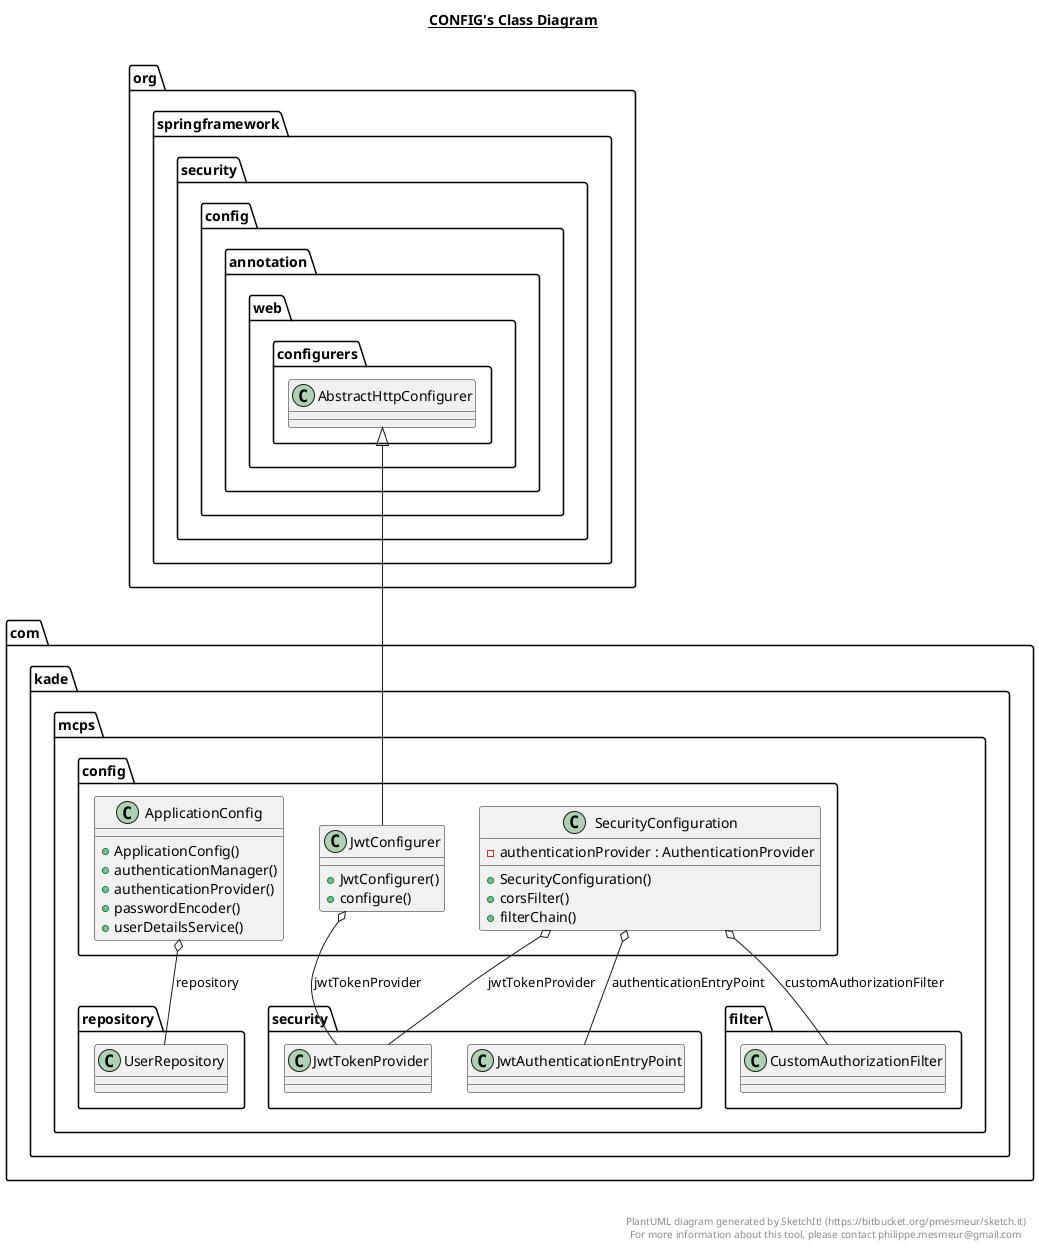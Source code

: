 @startuml

title __CONFIG's Class Diagram__\n

  namespace com.kade.mcps {
    namespace config {
      class com.kade.mcps.config.ApplicationConfig {
          + ApplicationConfig()
          + authenticationManager()
          + authenticationProvider()
          + passwordEncoder()
          + userDetailsService()
      }
    }
  }
  

  namespace com.kade.mcps {
    namespace config {
      class com.kade.mcps.config.JwtConfigurer {
          + JwtConfigurer()
          + configure()
      }
    }
  }
  

  namespace com.kade.mcps {
    namespace config {
      class com.kade.mcps.config.SecurityConfiguration {
          - authenticationProvider : AuthenticationProvider
          + SecurityConfiguration()
          + corsFilter()
          + filterChain()
      }
    }
  }
  

  com.kade.mcps.config.ApplicationConfig o-- com.kade.mcps.repository.UserRepository : repository
  com.kade.mcps.config.JwtConfigurer -up-|> org.springframework.security.config.annotation.web.configurers.AbstractHttpConfigurer
  com.kade.mcps.config.JwtConfigurer o-- com.kade.mcps.security.JwtTokenProvider : jwtTokenProvider
  com.kade.mcps.config.SecurityConfiguration o-- com.kade.mcps.security.JwtAuthenticationEntryPoint : authenticationEntryPoint
  com.kade.mcps.config.SecurityConfiguration o-- com.kade.mcps.filter.CustomAuthorizationFilter : customAuthorizationFilter
  com.kade.mcps.config.SecurityConfiguration o-- com.kade.mcps.security.JwtTokenProvider : jwtTokenProvider


right footer


PlantUML diagram generated by SketchIt! (https://bitbucket.org/pmesmeur/sketch.it)
For more information about this tool, please contact philippe.mesmeur@gmail.com
endfooter

@enduml
